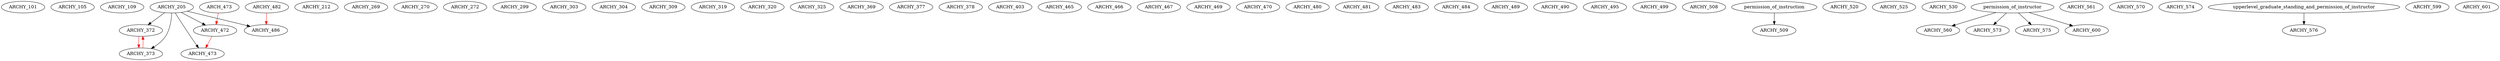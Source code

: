 digraph G {
    ARCHY_101;
    ARCHY_105;
    ARCHY_109;
    ARCHY_205;
    ARCHY_212;
    ARCHY_269;
    ARCHY_270;
    ARCHY_272;
    ARCHY_299;
    ARCHY_303;
    ARCHY_304;
    ARCHY_309;
    ARCHY_319;
    ARCHY_320;
    ARCHY_325;
    ARCHY_369;
    edge [color=black];
    ARCHY_205 -> ARCHY_372;
    edge [color=red];
    ARCHY_373 -> ARCHY_372;
    edge [color=black];
    ARCHY_205 -> ARCHY_373;
    edge [color=red];
    ARCHY_372 -> ARCHY_373;
    ARCHY_377;
    ARCHY_378;
    ARCHY_403;
    ARCHY_465;
    ARCHY_466;
    ARCHY_467;
    ARCHY_469;
    ARCHY_470;
    edge [color=black];
    ARCHY_205 -> ARCHY_472;
    edge [color=red];
    ARCH_473 -> ARCHY_472;
    edge [color=black];
    ARCHY_205 -> ARCHY_473;
    edge [color=red];
    ARCHY_472 -> ARCHY_473;
    ARCHY_480;
    ARCHY_481;
    ARCHY_482;
    ARCHY_483;
    ARCHY_484;
    edge [color=black];
    ARCHY_205 -> ARCHY_486;
    edge [color=red];
    ARCHY_482 -> ARCHY_486;
    ARCHY_489;
    ARCHY_490;
    ARCHY_495;
    ARCHY_499;
    ARCHY_508;
    edge [color=black];
    permission_of_instruction -> ARCHY_509;
    ARCHY_520;
    ARCHY_525;
    ARCHY_530;
    edge [color=black];
    permission_of_instructor -> ARCHY_560;
    ARCHY_561;
    ARCHY_570;
    edge [color=black];
    permission_of_instructor -> ARCHY_573;
    ARCHY_574;
    edge [color=black];
    permission_of_instructor -> ARCHY_575;
    edge [color=black];
    upperlevel_graduate_standing_and_permission_of_instructor -> ARCHY_576;
    ARCHY_599;
    edge [color=black];
    permission_of_instructor -> ARCHY_600;
    ARCHY_601;
}
